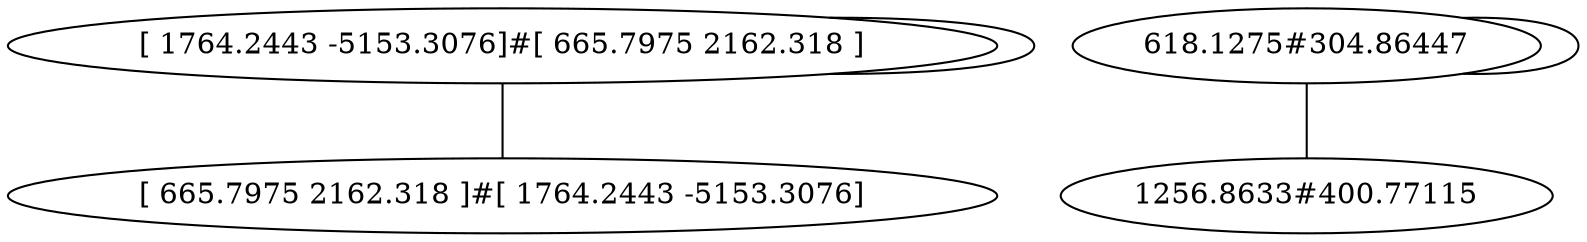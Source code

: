graph  {
"[ 1764.2443 -5153.3076]#[ 665.7975 2162.318 ]";
"[ 665.7975 2162.318 ]#[ 1764.2443 -5153.3076]";
"618.1275#304.86447";
"1256.8633#400.77115";
"[ 1764.2443 -5153.3076]#[ 665.7975 2162.318 ]" -- "[ 1764.2443 -5153.3076]#[ 665.7975 2162.318 ]";
"[ 1764.2443 -5153.3076]#[ 665.7975 2162.318 ]" -- "[ 665.7975 2162.318 ]#[ 1764.2443 -5153.3076]";
"618.1275#304.86447" -- "618.1275#304.86447";
"618.1275#304.86447" -- "1256.8633#400.77115";
}
